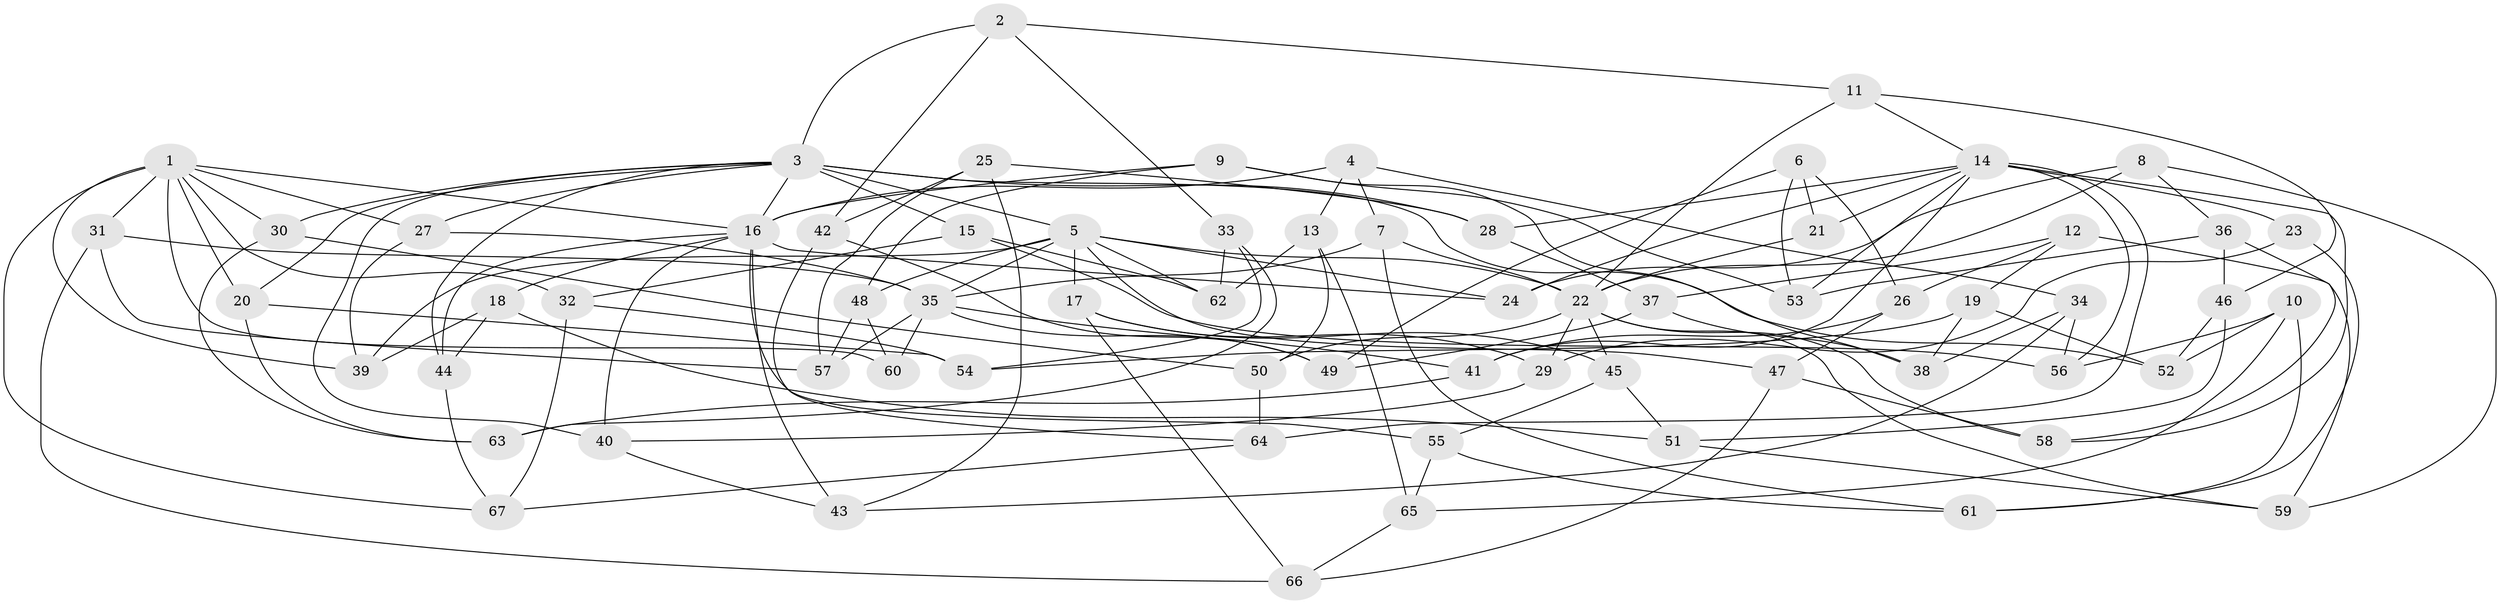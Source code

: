 // original degree distribution, {4: 1.0}
// Generated by graph-tools (version 1.1) at 2025/53/03/04/25 22:53:40]
// undirected, 67 vertices, 152 edges
graph export_dot {
  node [color=gray90,style=filled];
  1;
  2;
  3;
  4;
  5;
  6;
  7;
  8;
  9;
  10;
  11;
  12;
  13;
  14;
  15;
  16;
  17;
  18;
  19;
  20;
  21;
  22;
  23;
  24;
  25;
  26;
  27;
  28;
  29;
  30;
  31;
  32;
  33;
  34;
  35;
  36;
  37;
  38;
  39;
  40;
  41;
  42;
  43;
  44;
  45;
  46;
  47;
  48;
  49;
  50;
  51;
  52;
  53;
  54;
  55;
  56;
  57;
  58;
  59;
  60;
  61;
  62;
  63;
  64;
  65;
  66;
  67;
  1 -- 16 [weight=1.0];
  1 -- 20 [weight=1.0];
  1 -- 27 [weight=1.0];
  1 -- 30 [weight=1.0];
  1 -- 31 [weight=1.0];
  1 -- 32 [weight=1.0];
  1 -- 39 [weight=1.0];
  1 -- 60 [weight=2.0];
  1 -- 67 [weight=1.0];
  2 -- 3 [weight=1.0];
  2 -- 11 [weight=1.0];
  2 -- 33 [weight=1.0];
  2 -- 42 [weight=1.0];
  3 -- 5 [weight=2.0];
  3 -- 15 [weight=1.0];
  3 -- 16 [weight=1.0];
  3 -- 20 [weight=1.0];
  3 -- 27 [weight=1.0];
  3 -- 28 [weight=1.0];
  3 -- 30 [weight=1.0];
  3 -- 40 [weight=1.0];
  3 -- 44 [weight=1.0];
  3 -- 52 [weight=1.0];
  4 -- 7 [weight=1.0];
  4 -- 13 [weight=1.0];
  4 -- 16 [weight=1.0];
  4 -- 34 [weight=1.0];
  5 -- 17 [weight=1.0];
  5 -- 22 [weight=1.0];
  5 -- 24 [weight=1.0];
  5 -- 35 [weight=3.0];
  5 -- 39 [weight=1.0];
  5 -- 47 [weight=1.0];
  5 -- 48 [weight=1.0];
  5 -- 62 [weight=1.0];
  6 -- 21 [weight=1.0];
  6 -- 26 [weight=1.0];
  6 -- 49 [weight=1.0];
  6 -- 53 [weight=1.0];
  7 -- 22 [weight=1.0];
  7 -- 35 [weight=1.0];
  7 -- 61 [weight=1.0];
  8 -- 22 [weight=1.0];
  8 -- 24 [weight=1.0];
  8 -- 36 [weight=1.0];
  8 -- 59 [weight=1.0];
  9 -- 16 [weight=1.0];
  9 -- 38 [weight=1.0];
  9 -- 48 [weight=1.0];
  9 -- 53 [weight=1.0];
  10 -- 52 [weight=1.0];
  10 -- 56 [weight=1.0];
  10 -- 61 [weight=1.0];
  10 -- 65 [weight=1.0];
  11 -- 14 [weight=1.0];
  11 -- 22 [weight=1.0];
  11 -- 46 [weight=1.0];
  12 -- 19 [weight=1.0];
  12 -- 26 [weight=1.0];
  12 -- 37 [weight=1.0];
  12 -- 59 [weight=1.0];
  13 -- 50 [weight=1.0];
  13 -- 62 [weight=1.0];
  13 -- 65 [weight=1.0];
  14 -- 21 [weight=2.0];
  14 -- 23 [weight=2.0];
  14 -- 24 [weight=1.0];
  14 -- 28 [weight=1.0];
  14 -- 41 [weight=1.0];
  14 -- 53 [weight=1.0];
  14 -- 56 [weight=1.0];
  14 -- 58 [weight=1.0];
  14 -- 64 [weight=1.0];
  15 -- 32 [weight=1.0];
  15 -- 56 [weight=1.0];
  15 -- 62 [weight=1.0];
  16 -- 18 [weight=1.0];
  16 -- 24 [weight=3.0];
  16 -- 40 [weight=1.0];
  16 -- 43 [weight=1.0];
  16 -- 44 [weight=1.0];
  16 -- 55 [weight=1.0];
  17 -- 29 [weight=1.0];
  17 -- 45 [weight=1.0];
  17 -- 66 [weight=1.0];
  18 -- 39 [weight=1.0];
  18 -- 44 [weight=1.0];
  18 -- 51 [weight=1.0];
  19 -- 38 [weight=1.0];
  19 -- 52 [weight=1.0];
  19 -- 54 [weight=1.0];
  20 -- 54 [weight=1.0];
  20 -- 63 [weight=1.0];
  21 -- 22 [weight=1.0];
  22 -- 29 [weight=1.0];
  22 -- 45 [weight=1.0];
  22 -- 50 [weight=1.0];
  22 -- 58 [weight=1.0];
  22 -- 59 [weight=1.0];
  23 -- 29 [weight=1.0];
  23 -- 61 [weight=1.0];
  25 -- 28 [weight=1.0];
  25 -- 42 [weight=1.0];
  25 -- 43 [weight=1.0];
  25 -- 57 [weight=1.0];
  26 -- 41 [weight=1.0];
  26 -- 47 [weight=1.0];
  27 -- 35 [weight=1.0];
  27 -- 39 [weight=1.0];
  28 -- 37 [weight=1.0];
  29 -- 40 [weight=1.0];
  30 -- 50 [weight=1.0];
  30 -- 63 [weight=1.0];
  31 -- 35 [weight=1.0];
  31 -- 57 [weight=1.0];
  31 -- 66 [weight=1.0];
  32 -- 54 [weight=1.0];
  32 -- 67 [weight=1.0];
  33 -- 54 [weight=1.0];
  33 -- 62 [weight=1.0];
  33 -- 63 [weight=1.0];
  34 -- 38 [weight=1.0];
  34 -- 43 [weight=1.0];
  34 -- 56 [weight=1.0];
  35 -- 41 [weight=1.0];
  35 -- 49 [weight=1.0];
  35 -- 57 [weight=1.0];
  35 -- 60 [weight=1.0];
  36 -- 46 [weight=1.0];
  36 -- 53 [weight=1.0];
  36 -- 58 [weight=1.0];
  37 -- 38 [weight=1.0];
  37 -- 49 [weight=1.0];
  40 -- 43 [weight=1.0];
  41 -- 63 [weight=1.0];
  42 -- 49 [weight=1.0];
  42 -- 64 [weight=1.0];
  44 -- 67 [weight=1.0];
  45 -- 51 [weight=1.0];
  45 -- 55 [weight=1.0];
  46 -- 51 [weight=1.0];
  46 -- 52 [weight=1.0];
  47 -- 58 [weight=1.0];
  47 -- 66 [weight=1.0];
  48 -- 57 [weight=1.0];
  48 -- 60 [weight=1.0];
  50 -- 64 [weight=1.0];
  51 -- 59 [weight=1.0];
  55 -- 61 [weight=1.0];
  55 -- 65 [weight=1.0];
  64 -- 67 [weight=1.0];
  65 -- 66 [weight=1.0];
}
